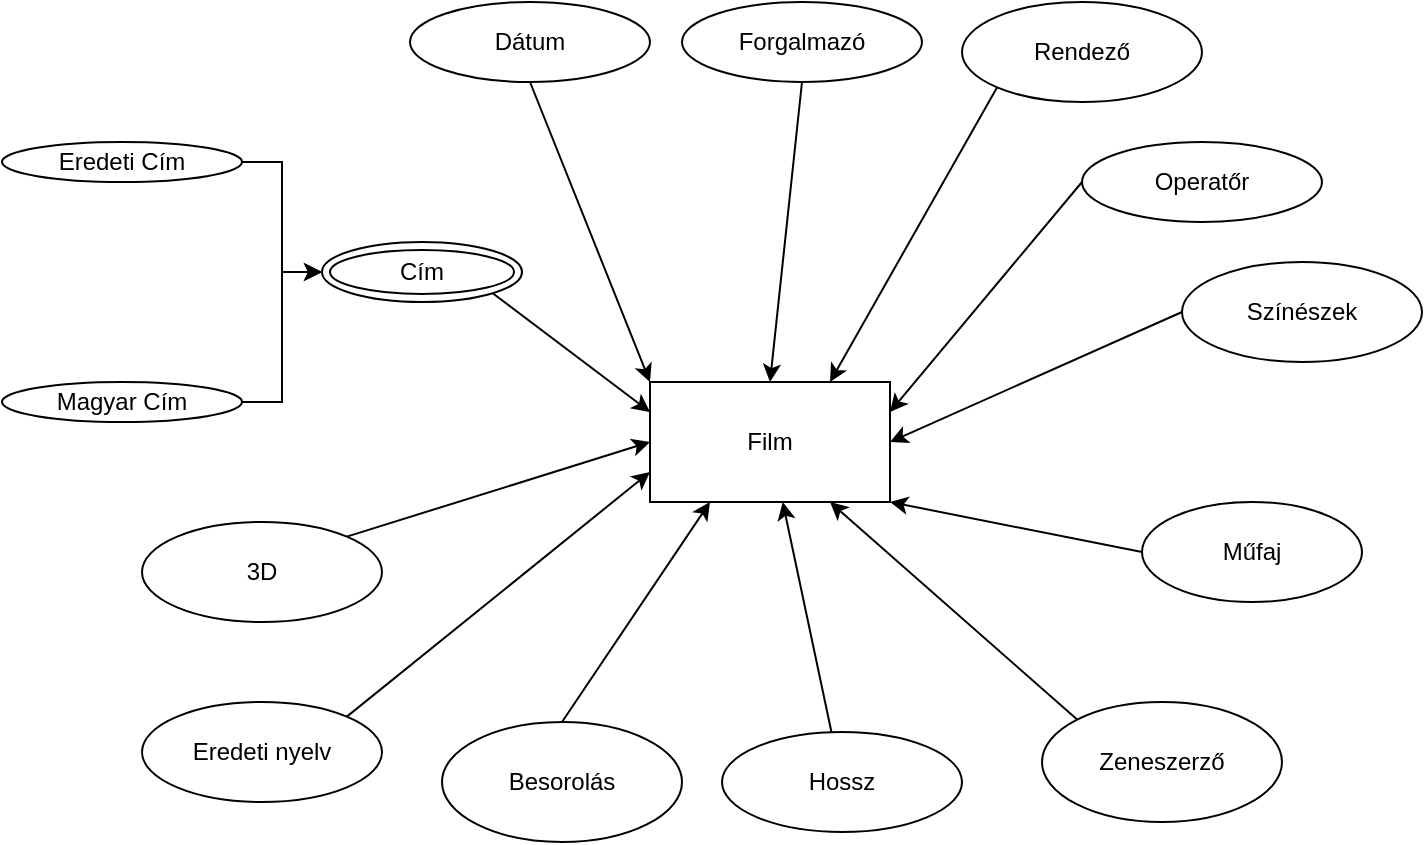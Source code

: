 <mxfile version="20.3.3" type="google"><diagram id="PXPVp7LTYkQp3K4dg36W" name="1 oldal"><mxGraphModel grid="1" page="1" gridSize="10" guides="1" tooltips="1" connect="1" arrows="1" fold="1" pageScale="1" pageWidth="827" pageHeight="1169" math="0" shadow="0"><root><mxCell id="0"/><mxCell id="1" parent="0"/><mxCell id="F2rxYbD07mOjw3SqavVE-2" value="Film" style="rounded=0;whiteSpace=wrap;html=1;" vertex="1" parent="1"><mxGeometry x="354" y="380" width="120" height="60" as="geometry"/></mxCell><mxCell id="F2rxYbD07mOjw3SqavVE-16" style="edgeStyle=orthogonalEdgeStyle;rounded=0;orthogonalLoop=1;jettySize=auto;html=1;exitX=1;exitY=0.5;exitDx=0;exitDy=0;entryX=0;entryY=0.5;entryDx=0;entryDy=0;" edge="1" parent="1" source="F2rxYbD07mOjw3SqavVE-3" target="F2rxYbD07mOjw3SqavVE-5"><mxGeometry relative="1" as="geometry"/></mxCell><mxCell id="F2rxYbD07mOjw3SqavVE-3" value="Eredeti Cím" style="ellipse;whiteSpace=wrap;html=1;" vertex="1" parent="1"><mxGeometry x="30" y="260" width="120" height="20" as="geometry"/></mxCell><mxCell id="F2rxYbD07mOjw3SqavVE-15" style="rounded=0;orthogonalLoop=1;jettySize=auto;html=1;exitX=0.5;exitY=1;exitDx=0;exitDy=0;entryX=0;entryY=0.25;entryDx=0;entryDy=0;strokeColor=none;" edge="1" parent="1" source="F2rxYbD07mOjw3SqavVE-5" target="F2rxYbD07mOjw3SqavVE-2"><mxGeometry relative="1" as="geometry"/></mxCell><mxCell id="F2rxYbD07mOjw3SqavVE-23" style="edgeStyle=none;rounded=0;orthogonalLoop=1;jettySize=auto;html=1;exitX=1;exitY=1;exitDx=0;exitDy=0;entryX=0;entryY=0.25;entryDx=0;entryDy=0;" edge="1" parent="1" source="F2rxYbD07mOjw3SqavVE-5" target="F2rxYbD07mOjw3SqavVE-2"><mxGeometry relative="1" as="geometry"/></mxCell><mxCell id="F2rxYbD07mOjw3SqavVE-5" value="Cím" style="ellipse;shape=doubleEllipse;whiteSpace=wrap;html=1;strokeWidth=1;fillColor=#FFFFFF;" vertex="1" parent="1"><mxGeometry x="190" y="310" width="100" height="30" as="geometry"/></mxCell><mxCell id="F2rxYbD07mOjw3SqavVE-18" style="edgeStyle=orthogonalEdgeStyle;rounded=0;orthogonalLoop=1;jettySize=auto;html=1;exitX=1;exitY=0.5;exitDx=0;exitDy=0;entryX=0;entryY=0.5;entryDx=0;entryDy=0;" edge="1" parent="1" source="F2rxYbD07mOjw3SqavVE-6" target="F2rxYbD07mOjw3SqavVE-5"><mxGeometry relative="1" as="geometry"/></mxCell><mxCell id="F2rxYbD07mOjw3SqavVE-6" value="Magyar Cím" style="ellipse;whiteSpace=wrap;html=1;" vertex="1" parent="1"><mxGeometry x="30" y="380" width="120" height="20" as="geometry"/></mxCell><mxCell id="F2rxYbD07mOjw3SqavVE-22" style="rounded=0;orthogonalLoop=1;jettySize=auto;html=1;exitX=0.5;exitY=1;exitDx=0;exitDy=0;entryX=0;entryY=0;entryDx=0;entryDy=0;" edge="1" parent="1" source="F2rxYbD07mOjw3SqavVE-19" target="F2rxYbD07mOjw3SqavVE-2"><mxGeometry relative="1" as="geometry"/></mxCell><mxCell id="F2rxYbD07mOjw3SqavVE-19" value="Dátum" style="ellipse;whiteSpace=wrap;html=1;strokeWidth=1;fillColor=#FFFFFF;" vertex="1" parent="1"><mxGeometry x="234" y="190" width="120" height="40" as="geometry"/></mxCell><mxCell id="F2rxYbD07mOjw3SqavVE-47" style="edgeStyle=none;rounded=0;orthogonalLoop=1;jettySize=auto;html=1;exitX=0.5;exitY=1;exitDx=0;exitDy=0;entryX=0.5;entryY=0;entryDx=0;entryDy=0;" edge="1" parent="1" source="F2rxYbD07mOjw3SqavVE-24" target="F2rxYbD07mOjw3SqavVE-2"><mxGeometry relative="1" as="geometry"/></mxCell><mxCell id="F2rxYbD07mOjw3SqavVE-24" value="Forgalmazó" style="ellipse;whiteSpace=wrap;html=1;strokeWidth=1;fillColor=#FFFFFF;" vertex="1" parent="1"><mxGeometry x="370" y="190" width="120" height="40" as="geometry"/></mxCell><mxCell id="F2rxYbD07mOjw3SqavVE-48" style="edgeStyle=none;rounded=0;orthogonalLoop=1;jettySize=auto;html=1;exitX=0;exitY=1;exitDx=0;exitDy=0;entryX=0.75;entryY=0;entryDx=0;entryDy=0;" edge="1" parent="1" source="F2rxYbD07mOjw3SqavVE-26" target="F2rxYbD07mOjw3SqavVE-2"><mxGeometry relative="1" as="geometry"/></mxCell><mxCell id="F2rxYbD07mOjw3SqavVE-26" value="Rendező" style="ellipse;whiteSpace=wrap;html=1;strokeWidth=1;fillColor=#FFFFFF;" vertex="1" parent="1"><mxGeometry x="510" y="190" width="120" height="50" as="geometry"/></mxCell><mxCell id="F2rxYbD07mOjw3SqavVE-29" style="edgeStyle=none;rounded=0;orthogonalLoop=1;jettySize=auto;html=1;exitX=0;exitY=0.5;exitDx=0;exitDy=0;entryX=1;entryY=0.25;entryDx=0;entryDy=0;" edge="1" parent="1" source="F2rxYbD07mOjw3SqavVE-28" target="F2rxYbD07mOjw3SqavVE-2"><mxGeometry relative="1" as="geometry"/></mxCell><mxCell id="F2rxYbD07mOjw3SqavVE-28" value="Operatőr" style="ellipse;whiteSpace=wrap;html=1;strokeWidth=1;fillColor=#FFFFFF;" vertex="1" parent="1"><mxGeometry x="570" y="260" width="120" height="40" as="geometry"/></mxCell><mxCell id="F2rxYbD07mOjw3SqavVE-46" style="edgeStyle=none;rounded=0;orthogonalLoop=1;jettySize=auto;html=1;exitX=0;exitY=0.5;exitDx=0;exitDy=0;entryX=1;entryY=0.5;entryDx=0;entryDy=0;" edge="1" parent="1" source="F2rxYbD07mOjw3SqavVE-30" target="F2rxYbD07mOjw3SqavVE-2"><mxGeometry relative="1" as="geometry"/></mxCell><mxCell id="F2rxYbD07mOjw3SqavVE-30" value="Színészek" style="ellipse;whiteSpace=wrap;html=1;strokeWidth=1;fillColor=#FFFFFF;" vertex="1" parent="1"><mxGeometry x="620" y="320" width="120" height="50" as="geometry"/></mxCell><mxCell id="F2rxYbD07mOjw3SqavVE-45" style="edgeStyle=none;rounded=0;orthogonalLoop=1;jettySize=auto;html=1;exitX=0;exitY=0.5;exitDx=0;exitDy=0;entryX=1;entryY=1;entryDx=0;entryDy=0;" edge="1" parent="1" source="F2rxYbD07mOjw3SqavVE-32" target="F2rxYbD07mOjw3SqavVE-2"><mxGeometry relative="1" as="geometry"/></mxCell><mxCell id="F2rxYbD07mOjw3SqavVE-32" value="Műfaj" style="ellipse;whiteSpace=wrap;html=1;strokeWidth=1;fillColor=#FFFFFF;" vertex="1" parent="1"><mxGeometry x="600" y="440" width="110" height="50" as="geometry"/></mxCell><mxCell id="F2rxYbD07mOjw3SqavVE-44" style="edgeStyle=none;rounded=0;orthogonalLoop=1;jettySize=auto;html=1;exitX=0;exitY=0;exitDx=0;exitDy=0;entryX=0.75;entryY=1;entryDx=0;entryDy=0;" edge="1" parent="1" source="F2rxYbD07mOjw3SqavVE-34" target="F2rxYbD07mOjw3SqavVE-2"><mxGeometry relative="1" as="geometry"/></mxCell><mxCell id="F2rxYbD07mOjw3SqavVE-34" value="Zeneszerző" style="ellipse;whiteSpace=wrap;html=1;strokeWidth=1;fillColor=#FFFFFF;" vertex="1" parent="1"><mxGeometry x="550" y="540" width="120" height="60" as="geometry"/></mxCell><mxCell id="F2rxYbD07mOjw3SqavVE-51" value="" style="edgeStyle=none;rounded=0;orthogonalLoop=1;jettySize=auto;html=1;" edge="1" parent="1" source="F2rxYbD07mOjw3SqavVE-36" target="F2rxYbD07mOjw3SqavVE-2"><mxGeometry relative="1" as="geometry"/></mxCell><mxCell id="F2rxYbD07mOjw3SqavVE-36" value="Hossz" style="ellipse;whiteSpace=wrap;html=1;strokeWidth=1;fillColor=#FFFFFF;" vertex="1" parent="1"><mxGeometry x="390" y="555" width="120" height="50" as="geometry"/></mxCell><mxCell id="F2rxYbD07mOjw3SqavVE-50" style="edgeStyle=none;rounded=0;orthogonalLoop=1;jettySize=auto;html=1;exitX=0.5;exitY=0;exitDx=0;exitDy=0;entryX=0.25;entryY=1;entryDx=0;entryDy=0;" edge="1" parent="1" source="F2rxYbD07mOjw3SqavVE-38" target="F2rxYbD07mOjw3SqavVE-2"><mxGeometry relative="1" as="geometry"/></mxCell><mxCell id="F2rxYbD07mOjw3SqavVE-38" value="Besorolás" style="ellipse;whiteSpace=wrap;html=1;strokeWidth=1;fillColor=#FFFFFF;" vertex="1" parent="1"><mxGeometry x="250" y="550" width="120" height="60" as="geometry"/></mxCell><mxCell id="F2rxYbD07mOjw3SqavVE-41" style="edgeStyle=none;rounded=0;orthogonalLoop=1;jettySize=auto;html=1;exitX=1;exitY=0;exitDx=0;exitDy=0;entryX=0;entryY=0.75;entryDx=0;entryDy=0;" edge="1" parent="1" source="F2rxYbD07mOjw3SqavVE-40" target="F2rxYbD07mOjw3SqavVE-2"><mxGeometry relative="1" as="geometry"/></mxCell><mxCell id="F2rxYbD07mOjw3SqavVE-40" value="Eredeti nyelv" style="ellipse;whiteSpace=wrap;html=1;strokeWidth=1;fillColor=#FFFFFF;" vertex="1" parent="1"><mxGeometry x="100" y="540" width="120" height="50" as="geometry"/></mxCell><mxCell id="F2rxYbD07mOjw3SqavVE-43" style="edgeStyle=none;rounded=0;orthogonalLoop=1;jettySize=auto;html=1;exitX=1;exitY=0;exitDx=0;exitDy=0;entryX=0;entryY=0.5;entryDx=0;entryDy=0;" edge="1" parent="1" source="F2rxYbD07mOjw3SqavVE-42" target="F2rxYbD07mOjw3SqavVE-2"><mxGeometry relative="1" as="geometry"/></mxCell><mxCell id="F2rxYbD07mOjw3SqavVE-42" value="3D" style="ellipse;whiteSpace=wrap;html=1;strokeWidth=1;fillColor=#FFFFFF;" vertex="1" parent="1"><mxGeometry x="100" y="450" width="120" height="50" as="geometry"/></mxCell></root></mxGraphModel></diagram></mxfile>